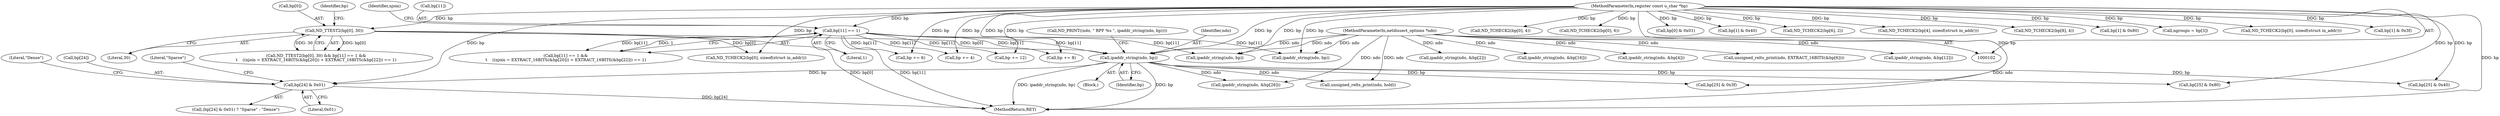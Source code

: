 digraph "0_tcpdump_5dc1860d8267b1e0cb78c9ffa2a40bea2fdb3ddc_1@array" {
"1000223" [label="(Call,bp[24] & 0x01)"];
"1000146" [label="(Call,ipaddr_string(ndo, bp))"];
"1000103" [label="(MethodParameterIn,netdissect_options *ndo)"];
"1000113" [label="(Call,ND_TTEST2(bp[0], 30))"];
"1000104" [label="(MethodParameterIn,register const u_char *bp)"];
"1000119" [label="(Call,bp[11] == 1)"];
"1000117" [label="(Literal,30)"];
"1000179" [label="(Call,ipaddr_string(ndo, &bp[26]))"];
"1000291" [label="(Call,unsigned_relts_print(ndo, EXTRACT_16BITS(&bp[6])))"];
"1000223" [label="(Call,bp[24] & 0x01)"];
"1000232" [label="(Call,bp[25] & 0x80)"];
"1000114" [label="(Call,bp[0])"];
"1000478" [label="(Call,bp += 6)"];
"1000120" [label="(Call,bp[11])"];
"1000144" [label="(Block,)"];
"1000127" [label="(Identifier,njoin)"];
"1000119" [label="(Call,bp[11] == 1)"];
"1000240" [label="(Call,bp[25] & 0x40)"];
"1000311" [label="(Call,ND_TCHECK2(bp[0], 4))"];
"1000113" [label="(Call,ND_TTEST2(bp[0], 30))"];
"1000141" [label="(Call,ND_PRINT((ndo, \" RPF %s \", ipaddr_string(ndo, bp))))"];
"1000118" [label="(Call,bp[11] == 1 &&\n\t    ((njoin = EXTRACT_16BITS(&bp[20])) + EXTRACT_16BITS(&bp[22])) == 1)"];
"1000191" [label="(Call,ipaddr_string(ndo, &bp[12]))"];
"1000123" [label="(Literal,1)"];
"1000427" [label="(Call,ND_TCHECK2(bp[0], 6))"];
"1000186" [label="(Call,bp[25] & 0x3f)"];
"1000147" [label="(Identifier,ndo)"];
"1000342" [label="(Call,ipaddr_string(ndo, bp))"];
"1000441" [label="(Call,bp[0] & 0x01)"];
"1000459" [label="(Call,bp[1] & 0x40)"];
"1000272" [label="(Call,ND_TCHECK2(bp[6], 2))"];
"1000112" [label="(Call,ND_TTEST2(bp[0], 30) && bp[11] == 1 &&\n\t    ((njoin = EXTRACT_16BITS(&bp[20])) + EXTRACT_16BITS(&bp[22])) == 1)"];
"1000227" [label="(Literal,0x01)"];
"1000269" [label="(Call,ipaddr_string(ndo, bp))"];
"1000345" [label="(Call,ND_TCHECK2(bp[4], sizeof(struct in_addr)))"];
"1000370" [label="(Call,ND_TCHECK2(bp[8], 4))"];
"1000450" [label="(Call,bp[1] & 0x80)"];
"1000165" [label="(Call,unsigned_relts_print(ndo, hold))"];
"1000224" [label="(Call,bp[24])"];
"1000222" [label="(Call,(bp[24] & 0x01) ? \"Sparse\" : \"Dense\")"];
"1000467" [label="(Call,ipaddr_string(ndo, &bp[2]))"];
"1000210" [label="(Call,ipaddr_string(ndo, &bp[16]))"];
"1000228" [label="(Literal,\"Sparse\")"];
"1000364" [label="(Call,ipaddr_string(ndo, &bp[4]))"];
"1000321" [label="(Call,bp += 4)"];
"1000491" [label="(MethodReturn,RET)"];
"1000148" [label="(Identifier,bp)"];
"1000316" [label="(Call,ngroups = bp[3])"];
"1000397" [label="(Call,bp += 12)"];
"1000103" [label="(MethodParameterIn,netdissect_options *ndo)"];
"1000248" [label="(Call,ND_TCHECK2(bp[0], sizeof(struct in_addr)))"];
"1000331" [label="(Call,ND_TCHECK2(bp[0], sizeof(struct in_addr)))"];
"1000473" [label="(Call,bp[1] & 0x3f)"];
"1000146" [label="(Call,ipaddr_string(ndo, bp))"];
"1000104" [label="(MethodParameterIn,register const u_char *bp)"];
"1000229" [label="(Literal,\"Dense\")"];
"1000121" [label="(Identifier,bp)"];
"1000305" [label="(Call,bp += 8)"];
"1000223" -> "1000222"  [label="AST: "];
"1000223" -> "1000227"  [label="CFG: "];
"1000224" -> "1000223"  [label="AST: "];
"1000227" -> "1000223"  [label="AST: "];
"1000228" -> "1000223"  [label="CFG: "];
"1000229" -> "1000223"  [label="CFG: "];
"1000223" -> "1000491"  [label="DDG: bp[24]"];
"1000146" -> "1000223"  [label="DDG: bp"];
"1000104" -> "1000223"  [label="DDG: bp"];
"1000146" -> "1000144"  [label="AST: "];
"1000146" -> "1000148"  [label="CFG: "];
"1000147" -> "1000146"  [label="AST: "];
"1000148" -> "1000146"  [label="AST: "];
"1000141" -> "1000146"  [label="CFG: "];
"1000146" -> "1000491"  [label="DDG: bp"];
"1000146" -> "1000491"  [label="DDG: ipaddr_string(ndo, bp)"];
"1000103" -> "1000146"  [label="DDG: ndo"];
"1000113" -> "1000146"  [label="DDG: bp[0]"];
"1000119" -> "1000146"  [label="DDG: bp[11]"];
"1000104" -> "1000146"  [label="DDG: bp"];
"1000146" -> "1000165"  [label="DDG: ndo"];
"1000146" -> "1000179"  [label="DDG: ndo"];
"1000146" -> "1000186"  [label="DDG: bp"];
"1000146" -> "1000232"  [label="DDG: bp"];
"1000146" -> "1000240"  [label="DDG: bp"];
"1000103" -> "1000102"  [label="AST: "];
"1000103" -> "1000491"  [label="DDG: ndo"];
"1000103" -> "1000165"  [label="DDG: ndo"];
"1000103" -> "1000179"  [label="DDG: ndo"];
"1000103" -> "1000191"  [label="DDG: ndo"];
"1000103" -> "1000210"  [label="DDG: ndo"];
"1000103" -> "1000269"  [label="DDG: ndo"];
"1000103" -> "1000291"  [label="DDG: ndo"];
"1000103" -> "1000342"  [label="DDG: ndo"];
"1000103" -> "1000364"  [label="DDG: ndo"];
"1000103" -> "1000467"  [label="DDG: ndo"];
"1000113" -> "1000112"  [label="AST: "];
"1000113" -> "1000117"  [label="CFG: "];
"1000114" -> "1000113"  [label="AST: "];
"1000117" -> "1000113"  [label="AST: "];
"1000121" -> "1000113"  [label="CFG: "];
"1000112" -> "1000113"  [label="CFG: "];
"1000113" -> "1000491"  [label="DDG: bp[0]"];
"1000113" -> "1000112"  [label="DDG: bp[0]"];
"1000113" -> "1000112"  [label="DDG: 30"];
"1000104" -> "1000113"  [label="DDG: bp"];
"1000113" -> "1000248"  [label="DDG: bp[0]"];
"1000104" -> "1000102"  [label="AST: "];
"1000104" -> "1000491"  [label="DDG: bp"];
"1000104" -> "1000119"  [label="DDG: bp"];
"1000104" -> "1000186"  [label="DDG: bp"];
"1000104" -> "1000232"  [label="DDG: bp"];
"1000104" -> "1000240"  [label="DDG: bp"];
"1000104" -> "1000248"  [label="DDG: bp"];
"1000104" -> "1000269"  [label="DDG: bp"];
"1000104" -> "1000272"  [label="DDG: bp"];
"1000104" -> "1000305"  [label="DDG: bp"];
"1000104" -> "1000311"  [label="DDG: bp"];
"1000104" -> "1000316"  [label="DDG: bp"];
"1000104" -> "1000321"  [label="DDG: bp"];
"1000104" -> "1000331"  [label="DDG: bp"];
"1000104" -> "1000342"  [label="DDG: bp"];
"1000104" -> "1000345"  [label="DDG: bp"];
"1000104" -> "1000370"  [label="DDG: bp"];
"1000104" -> "1000397"  [label="DDG: bp"];
"1000104" -> "1000427"  [label="DDG: bp"];
"1000104" -> "1000441"  [label="DDG: bp"];
"1000104" -> "1000450"  [label="DDG: bp"];
"1000104" -> "1000459"  [label="DDG: bp"];
"1000104" -> "1000473"  [label="DDG: bp"];
"1000104" -> "1000478"  [label="DDG: bp"];
"1000119" -> "1000118"  [label="AST: "];
"1000119" -> "1000123"  [label="CFG: "];
"1000120" -> "1000119"  [label="AST: "];
"1000123" -> "1000119"  [label="AST: "];
"1000127" -> "1000119"  [label="CFG: "];
"1000118" -> "1000119"  [label="CFG: "];
"1000119" -> "1000491"  [label="DDG: bp[11]"];
"1000119" -> "1000118"  [label="DDG: bp[11]"];
"1000119" -> "1000118"  [label="DDG: 1"];
"1000119" -> "1000269"  [label="DDG: bp[11]"];
"1000119" -> "1000305"  [label="DDG: bp[11]"];
"1000119" -> "1000321"  [label="DDG: bp[11]"];
"1000119" -> "1000342"  [label="DDG: bp[11]"];
"1000119" -> "1000397"  [label="DDG: bp[11]"];
"1000119" -> "1000478"  [label="DDG: bp[11]"];
}
